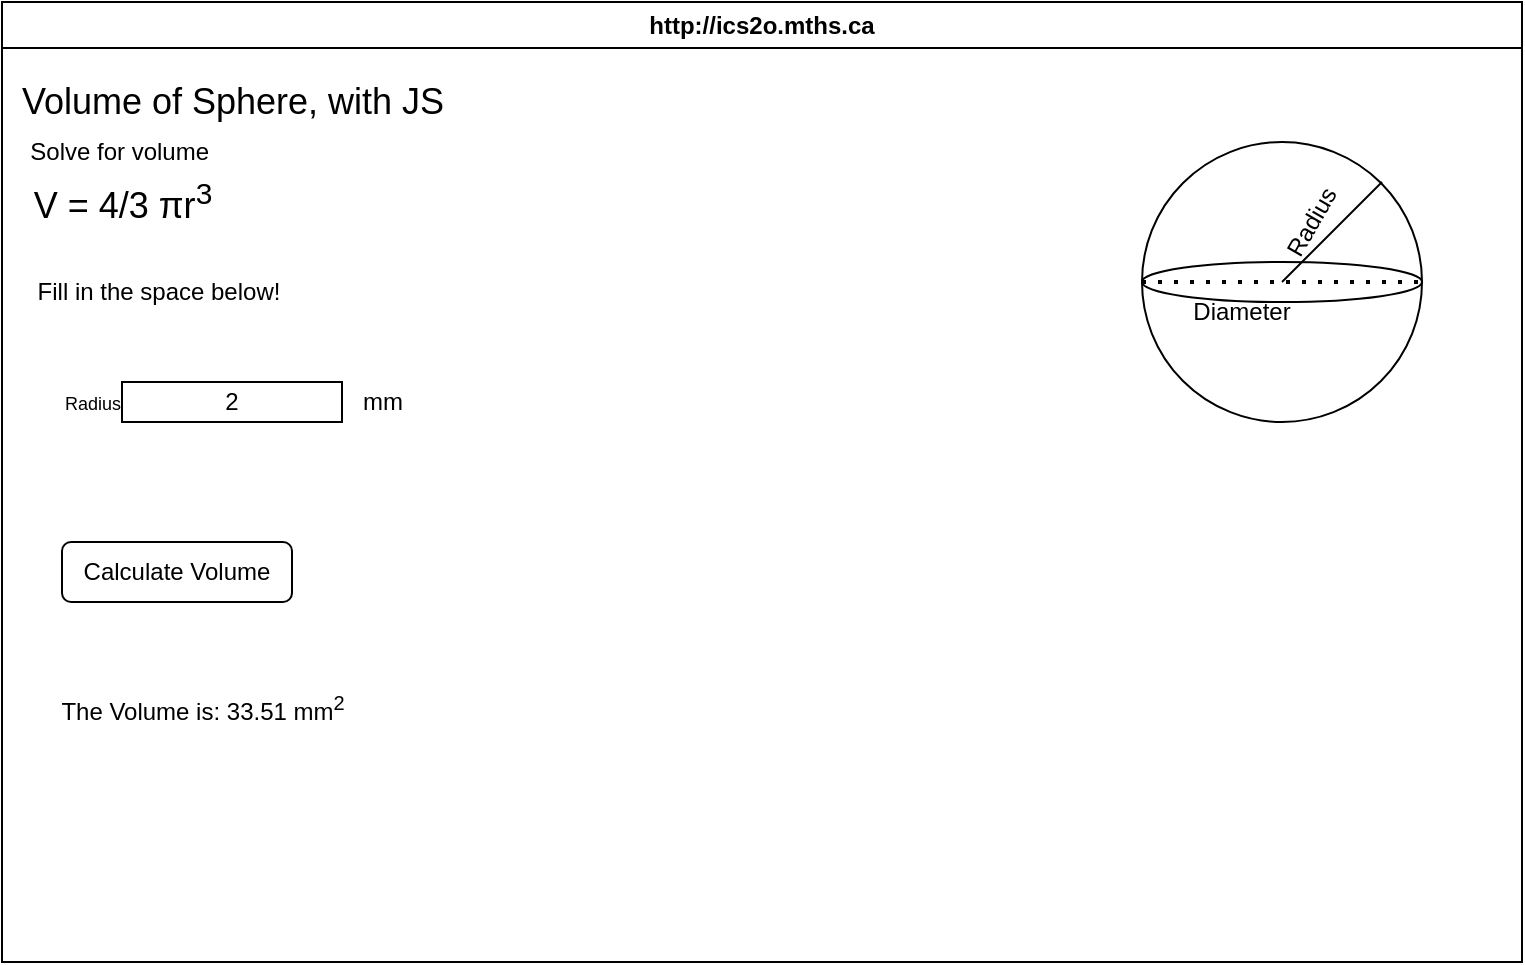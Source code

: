 <mxfile>
    <diagram id="HIP3nbAZw_EuaXWnEj3U" name="Page-1">
        <mxGraphModel dx="432" dy="413" grid="1" gridSize="10" guides="1" tooltips="1" connect="1" arrows="1" fold="1" page="1" pageScale="1" pageWidth="850" pageHeight="1100" math="0" shadow="0">
            <root>
                <mxCell id="0"/>
                <mxCell id="1" parent="0"/>
                <mxCell id="7" value="http://ics2o.mths.ca" style="swimlane;whiteSpace=wrap;html=1;" parent="1" vertex="1">
                    <mxGeometry x="40" y="40" width="760" height="480" as="geometry"/>
                </mxCell>
                <mxCell id="8" value="&lt;font style=&quot;font-size: 18px;&quot;&gt;Volume of Sphere, with JS&lt;/font&gt;" style="text;html=1;align=center;verticalAlign=middle;resizable=0;points=[];autosize=1;strokeColor=none;fillColor=none;" vertex="1" parent="7">
                    <mxGeometry y="30" width="230" height="40" as="geometry"/>
                </mxCell>
                <mxCell id="9" value="Solve for volume&amp;nbsp;" style="text;html=1;align=center;verticalAlign=middle;resizable=0;points=[];autosize=1;strokeColor=none;fillColor=none;" vertex="1" parent="7">
                    <mxGeometry y="60" width="120" height="30" as="geometry"/>
                </mxCell>
                <mxCell id="10" value="&lt;font style=&quot;font-size: 18px;&quot;&gt;V = 4/3&amp;nbsp;πr&lt;sup style=&quot;&quot;&gt;3&lt;/sup&gt;&lt;/font&gt;" style="text;html=1;align=center;verticalAlign=middle;resizable=0;points=[];autosize=1;strokeColor=none;fillColor=none;" vertex="1" parent="7">
                    <mxGeometry x="5" y="80" width="110" height="40" as="geometry"/>
                </mxCell>
                <mxCell id="13" value="&lt;font style=&quot;font-size: 9px;&quot;&gt;Radius&lt;/font&gt;" style="text;html=1;align=center;verticalAlign=middle;resizable=0;points=[];autosize=1;strokeColor=none;fillColor=none;" vertex="1" parent="7">
                    <mxGeometry x="20" y="185" width="50" height="30" as="geometry"/>
                </mxCell>
                <mxCell id="15" value="2" style="whiteSpace=wrap;html=1;" vertex="1" parent="7">
                    <mxGeometry x="60" y="190" width="110" height="20" as="geometry"/>
                </mxCell>
                <mxCell id="16" value="D&amp;nbsp; &amp;nbsp;&amp;nbsp;" style="ellipse;whiteSpace=wrap;html=1;aspect=fixed;" vertex="1" parent="7">
                    <mxGeometry x="570" y="70" width="140" height="140" as="geometry"/>
                </mxCell>
                <mxCell id="17" value="" style="ellipse;whiteSpace=wrap;html=1;rotation=0;" vertex="1" parent="7">
                    <mxGeometry x="570" y="130" width="140" height="20" as="geometry"/>
                </mxCell>
                <mxCell id="18" value="" style="endArrow=none;html=1;" edge="1" parent="7">
                    <mxGeometry width="50" height="50" relative="1" as="geometry">
                        <mxPoint x="640" y="140" as="sourcePoint"/>
                        <mxPoint x="690" y="90" as="targetPoint"/>
                    </mxGeometry>
                </mxCell>
                <mxCell id="19" value="Radius" style="text;html=1;align=center;verticalAlign=middle;whiteSpace=wrap;rounded=0;rotation=-60;" vertex="1" parent="7">
                    <mxGeometry x="630" y="100" width="50" height="20" as="geometry"/>
                </mxCell>
                <mxCell id="22" value="" style="endArrow=none;dashed=1;html=1;dashPattern=1 3;strokeWidth=2;entryX=1;entryY=0.5;entryDx=0;entryDy=0;exitX=0;exitY=0.5;exitDx=0;exitDy=0;" edge="1" parent="7" source="17" target="17">
                    <mxGeometry width="50" height="50" relative="1" as="geometry">
                        <mxPoint x="600" y="140" as="sourcePoint"/>
                        <mxPoint x="650" y="90" as="targetPoint"/>
                    </mxGeometry>
                </mxCell>
                <mxCell id="23" value="Diameter" style="text;html=1;align=center;verticalAlign=middle;whiteSpace=wrap;rounded=0;" vertex="1" parent="7">
                    <mxGeometry x="590" y="140" width="60" height="30" as="geometry"/>
                </mxCell>
                <mxCell id="24" value="Calculate Volume" style="rounded=1;whiteSpace=wrap;html=1;" vertex="1" parent="7">
                    <mxGeometry x="30" y="270" width="115" height="30" as="geometry"/>
                </mxCell>
                <mxCell id="25" value="Fill in the space below!" style="text;html=1;align=center;verticalAlign=middle;resizable=0;points=[];autosize=1;strokeColor=none;fillColor=none;" vertex="1" parent="7">
                    <mxGeometry x="7.5" y="130" width="140" height="30" as="geometry"/>
                </mxCell>
                <mxCell id="26" value="mm" style="text;html=1;align=center;verticalAlign=middle;resizable=0;points=[];autosize=1;strokeColor=none;fillColor=none;" vertex="1" parent="7">
                    <mxGeometry x="170" y="185" width="40" height="30" as="geometry"/>
                </mxCell>
                <mxCell id="27" value="The Volume is:&amp;nbsp;33.51 mm&lt;sup&gt;2&lt;/sup&gt;" style="text;html=1;align=center;verticalAlign=middle;resizable=0;points=[];autosize=1;strokeColor=none;fillColor=none;" vertex="1" parent="1">
                    <mxGeometry x="55" y="378" width="170" height="30" as="geometry"/>
                </mxCell>
            </root>
        </mxGraphModel>
    </diagram>
</mxfile>